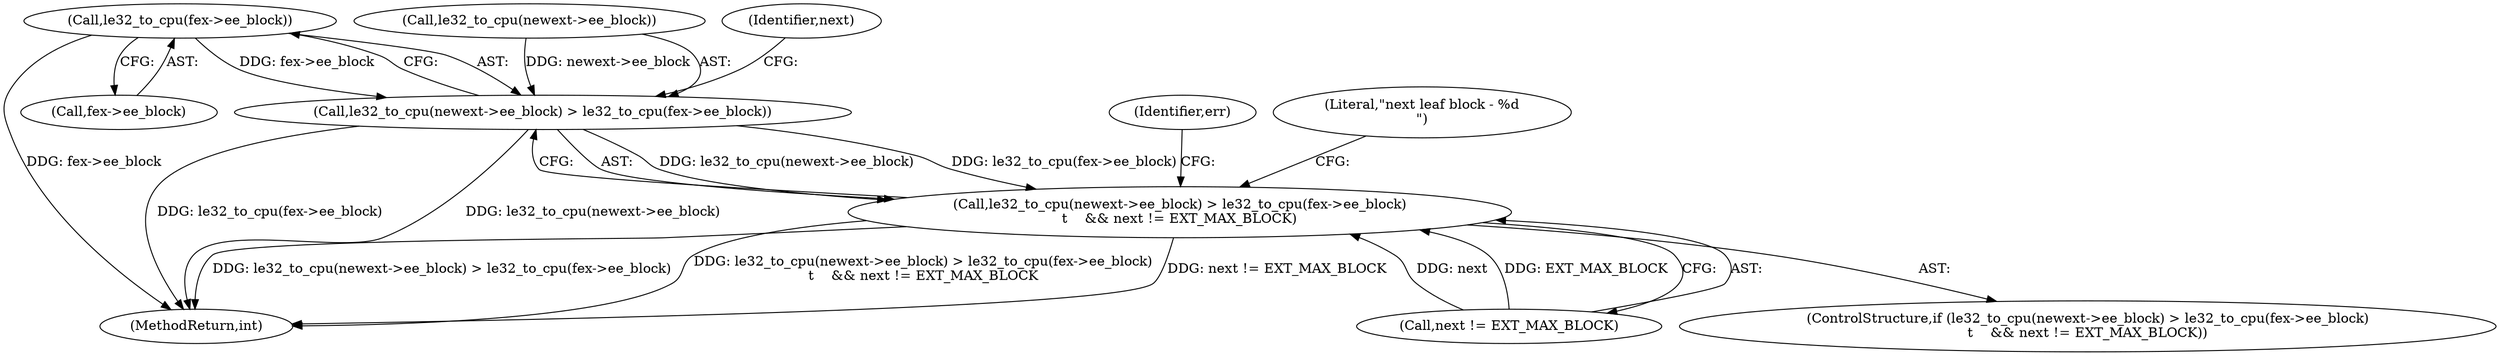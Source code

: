 digraph "0_linux_744692dc059845b2a3022119871846e74d4f6e11_1@pointer" {
"1000267" [label="(Call,le32_to_cpu(fex->ee_block))"];
"1000262" [label="(Call,le32_to_cpu(newext->ee_block) > le32_to_cpu(fex->ee_block))"];
"1000261" [label="(Call,le32_to_cpu(newext->ee_block) > le32_to_cpu(fex->ee_block)\n\t    && next != EXT_MAX_BLOCK)"];
"1000268" [label="(Call,fex->ee_block)"];
"1000261" [label="(Call,le32_to_cpu(newext->ee_block) > le32_to_cpu(fex->ee_block)\n\t    && next != EXT_MAX_BLOCK)"];
"1000263" [label="(Call,le32_to_cpu(newext->ee_block))"];
"1000341" [label="(Identifier,err)"];
"1000272" [label="(Identifier,next)"];
"1000262" [label="(Call,le32_to_cpu(newext->ee_block) > le32_to_cpu(fex->ee_block))"];
"1000276" [label="(Literal,\"next leaf block - %d\n\")"];
"1000260" [label="(ControlStructure,if (le32_to_cpu(newext->ee_block) > le32_to_cpu(fex->ee_block)\n\t    && next != EXT_MAX_BLOCK))"];
"1000271" [label="(Call,next != EXT_MAX_BLOCK)"];
"1000610" [label="(MethodReturn,int)"];
"1000267" [label="(Call,le32_to_cpu(fex->ee_block))"];
"1000267" -> "1000262"  [label="AST: "];
"1000267" -> "1000268"  [label="CFG: "];
"1000268" -> "1000267"  [label="AST: "];
"1000262" -> "1000267"  [label="CFG: "];
"1000267" -> "1000610"  [label="DDG: fex->ee_block"];
"1000267" -> "1000262"  [label="DDG: fex->ee_block"];
"1000262" -> "1000261"  [label="AST: "];
"1000263" -> "1000262"  [label="AST: "];
"1000272" -> "1000262"  [label="CFG: "];
"1000261" -> "1000262"  [label="CFG: "];
"1000262" -> "1000610"  [label="DDG: le32_to_cpu(fex->ee_block)"];
"1000262" -> "1000610"  [label="DDG: le32_to_cpu(newext->ee_block)"];
"1000262" -> "1000261"  [label="DDG: le32_to_cpu(newext->ee_block)"];
"1000262" -> "1000261"  [label="DDG: le32_to_cpu(fex->ee_block)"];
"1000263" -> "1000262"  [label="DDG: newext->ee_block"];
"1000261" -> "1000260"  [label="AST: "];
"1000261" -> "1000271"  [label="CFG: "];
"1000271" -> "1000261"  [label="AST: "];
"1000276" -> "1000261"  [label="CFG: "];
"1000341" -> "1000261"  [label="CFG: "];
"1000261" -> "1000610"  [label="DDG: le32_to_cpu(newext->ee_block) > le32_to_cpu(fex->ee_block)"];
"1000261" -> "1000610"  [label="DDG: le32_to_cpu(newext->ee_block) > le32_to_cpu(fex->ee_block)\n\t    && next != EXT_MAX_BLOCK"];
"1000261" -> "1000610"  [label="DDG: next != EXT_MAX_BLOCK"];
"1000271" -> "1000261"  [label="DDG: next"];
"1000271" -> "1000261"  [label="DDG: EXT_MAX_BLOCK"];
}
